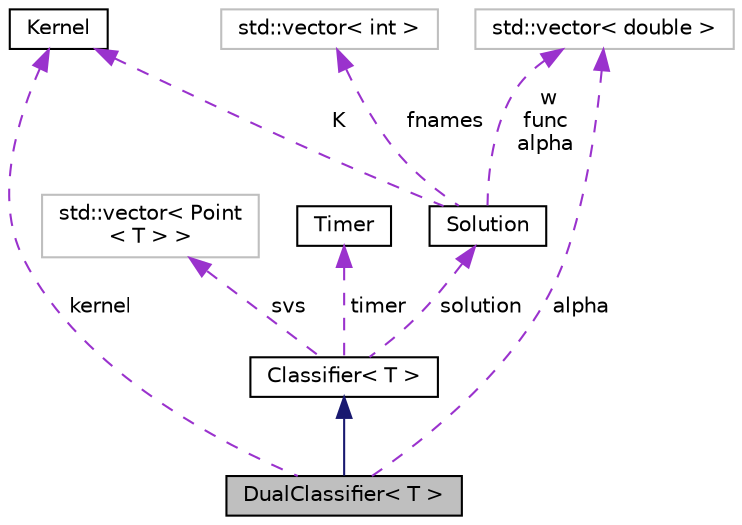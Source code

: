 digraph "DualClassifier&lt; T &gt;"
{
  edge [fontname="Helvetica",fontsize="10",labelfontname="Helvetica",labelfontsize="10"];
  node [fontname="Helvetica",fontsize="10",shape=record];
  Node5 [label="DualClassifier\< T \>",height=0.2,width=0.4,color="black", fillcolor="grey75", style="filled", fontcolor="black"];
  Node6 -> Node5 [dir="back",color="midnightblue",fontsize="10",style="solid",fontname="Helvetica"];
  Node6 [label="Classifier\< T \>",height=0.2,width=0.4,color="black", fillcolor="white", style="filled",URL="$class_classifier.html"];
  Node7 -> Node6 [dir="back",color="darkorchid3",fontsize="10",style="dashed",label=" svs" ,fontname="Helvetica"];
  Node7 [label="std::vector\< Point\l\< T \> \>",height=0.2,width=0.4,color="grey75", fillcolor="white", style="filled"];
  Node8 -> Node6 [dir="back",color="darkorchid3",fontsize="10",style="dashed",label=" solution" ,fontname="Helvetica"];
  Node8 [label="Solution",height=0.2,width=0.4,color="black", fillcolor="white", style="filled",URL="$class_solution.html"];
  Node9 -> Node8 [dir="back",color="darkorchid3",fontsize="10",style="dashed",label=" fnames" ,fontname="Helvetica"];
  Node9 [label="std::vector\< int \>",height=0.2,width=0.4,color="grey75", fillcolor="white", style="filled"];
  Node10 -> Node8 [dir="back",color="darkorchid3",fontsize="10",style="dashed",label=" K" ,fontname="Helvetica"];
  Node10 [label="Kernel",height=0.2,width=0.4,color="black", fillcolor="white", style="filled",URL="$class_kernel.html",tooltip="Class for the kernel computations. "];
  Node11 -> Node8 [dir="back",color="darkorchid3",fontsize="10",style="dashed",label=" w\nfunc\nalpha" ,fontname="Helvetica"];
  Node11 [label="std::vector\< double \>",height=0.2,width=0.4,color="grey75", fillcolor="white", style="filled"];
  Node12 -> Node6 [dir="back",color="darkorchid3",fontsize="10",style="dashed",label=" timer" ,fontname="Helvetica"];
  Node12 [label="Timer",height=0.2,width=0.4,color="black", fillcolor="white", style="filled",URL="$class_timer.html",tooltip="Wrapper for the implementation of a simple timer. "];
  Node10 -> Node5 [dir="back",color="darkorchid3",fontsize="10",style="dashed",label=" kernel" ,fontname="Helvetica"];
  Node11 -> Node5 [dir="back",color="darkorchid3",fontsize="10",style="dashed",label=" alpha" ,fontname="Helvetica"];
}
